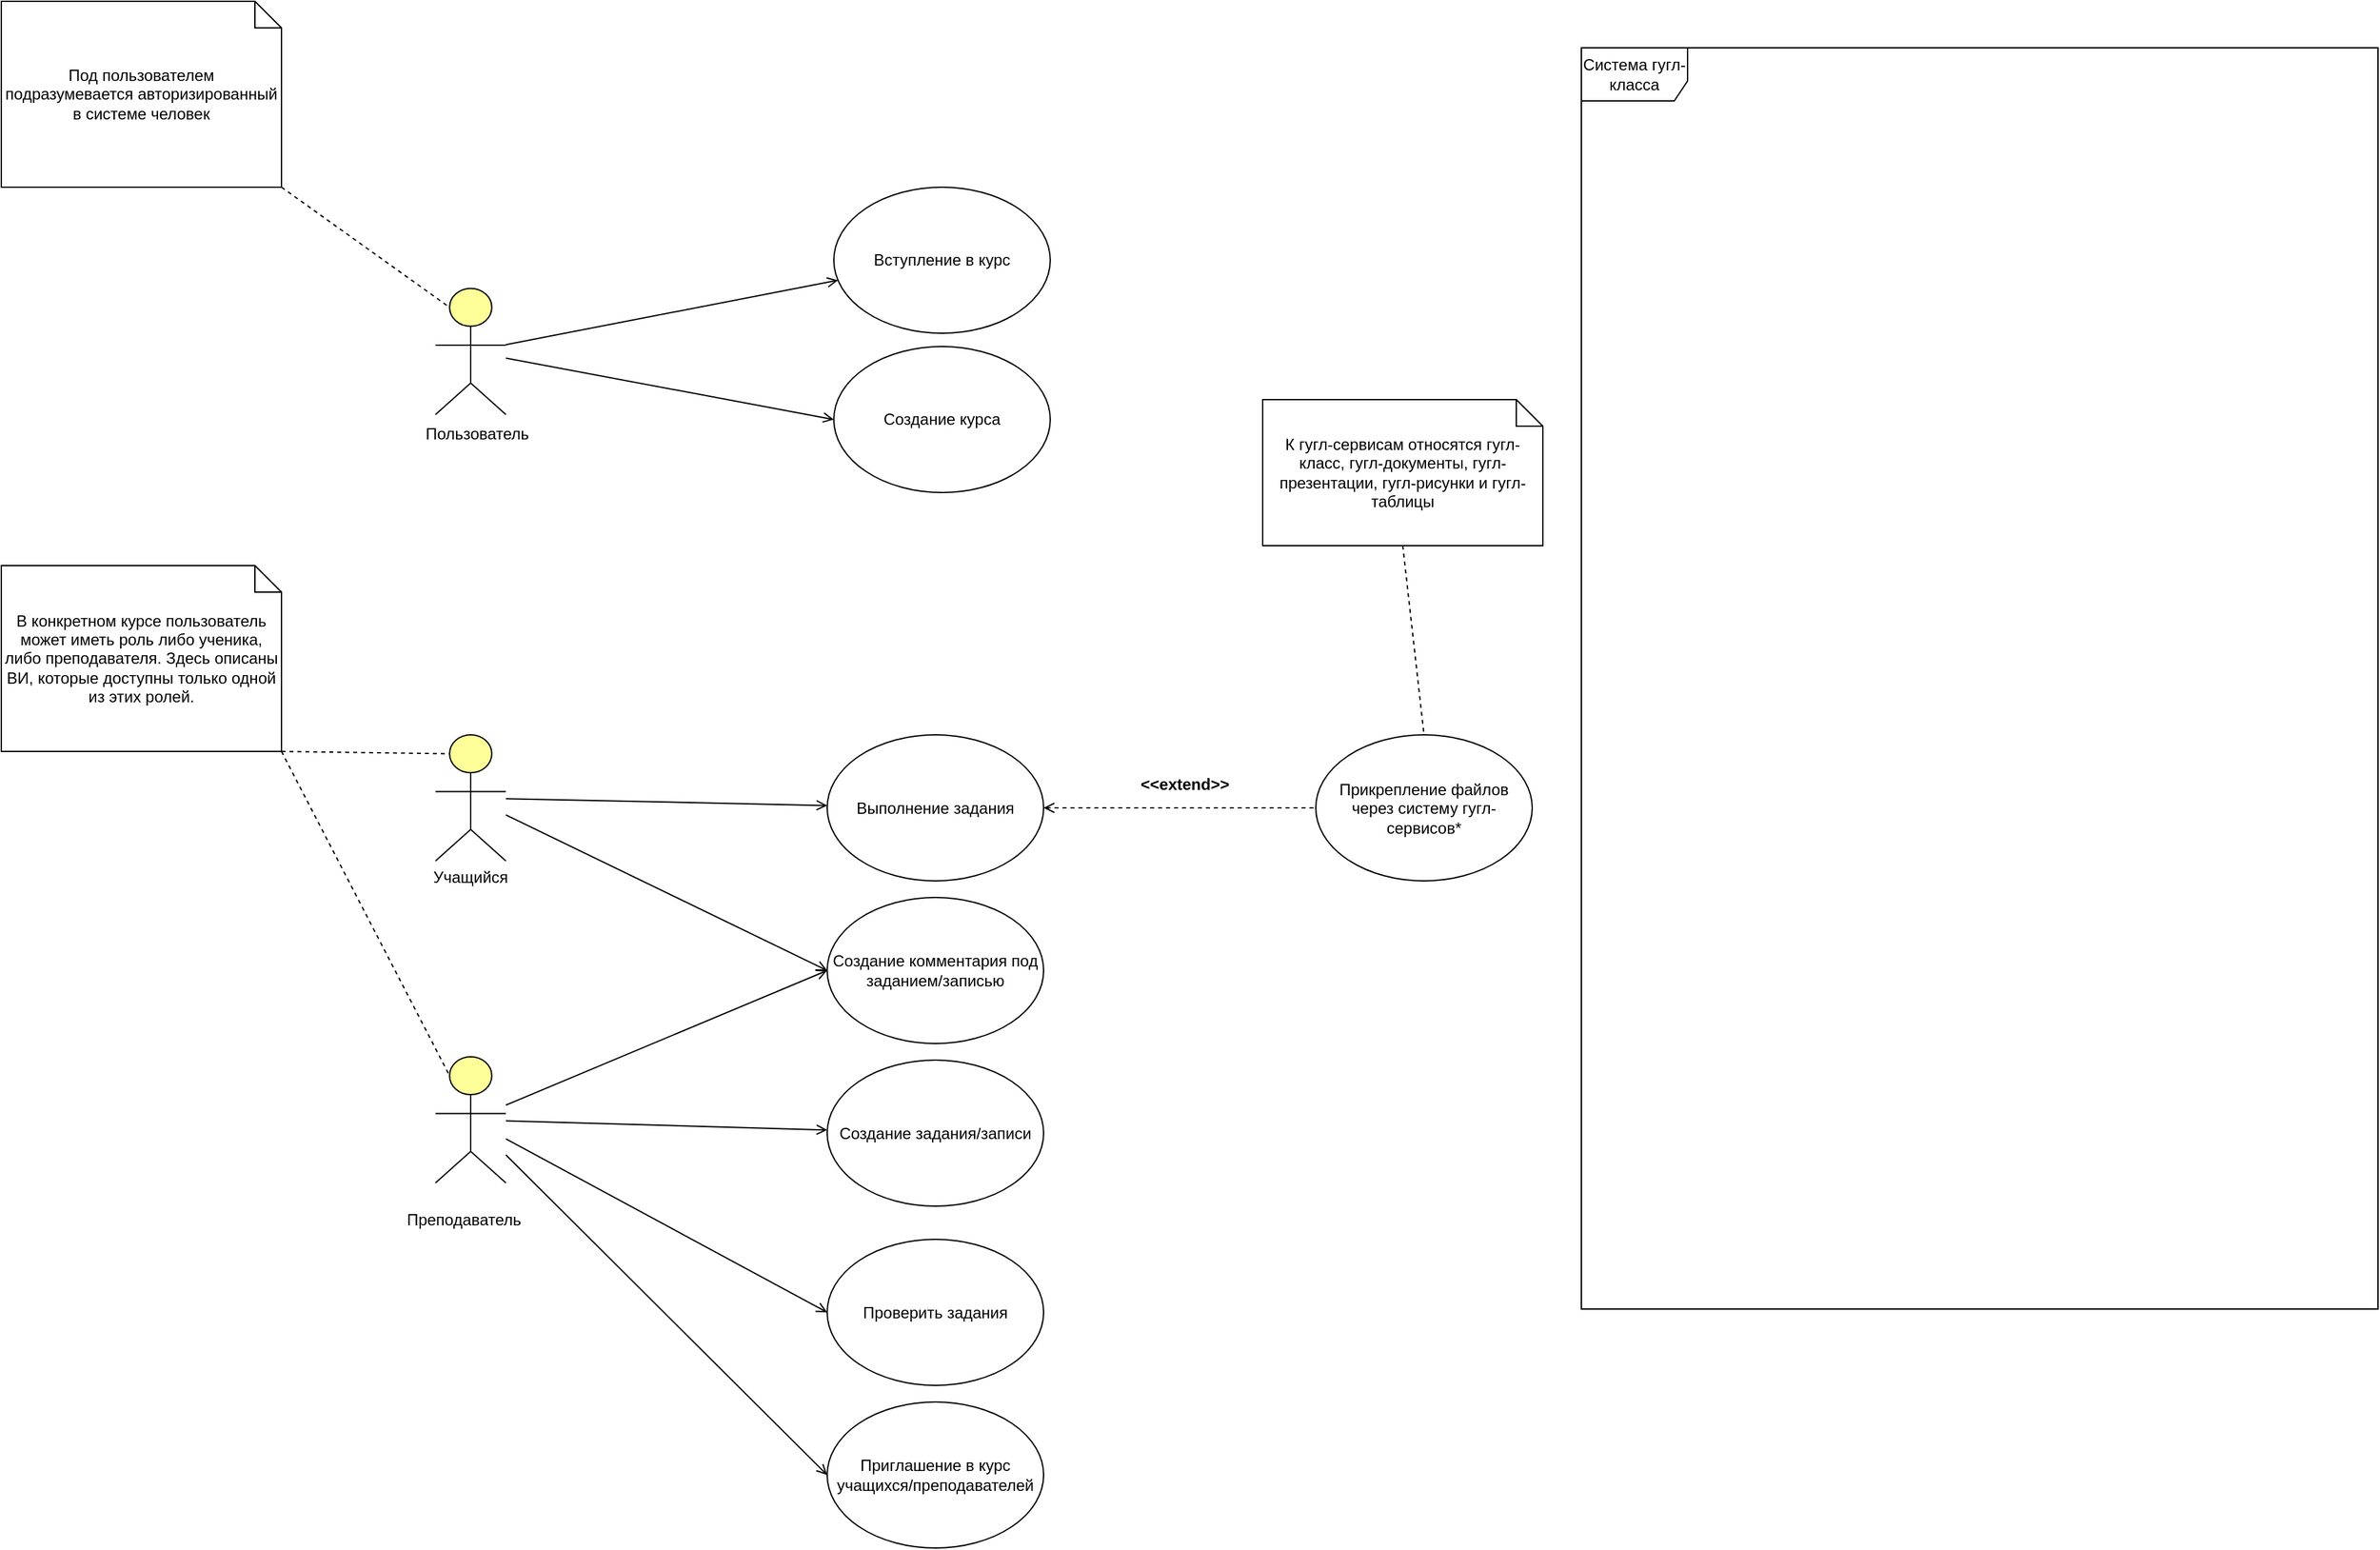 <mxfile version="16.6.1" type="github">
  <diagram id="6I0OCvxSQrVGMHxT2VVA" name="Page-1">
    <mxGraphModel dx="2031" dy="1089" grid="1" gridSize="10" guides="1" tooltips="1" connect="1" arrows="1" fold="1" page="1" pageScale="1" pageWidth="850" pageHeight="1100" math="0" shadow="0">
      <root>
        <mxCell id="0" />
        <mxCell id="1" parent="0" />
        <mxCell id="7DteyYkTqQjOKqWt-mtX-26" style="edgeStyle=none;rounded=0;orthogonalLoop=1;jettySize=auto;html=1;endArrow=open;endFill=0;" edge="1" parent="1" source="dKdSaXE48SgPbhcamS2K-62" target="7DteyYkTqQjOKqWt-mtX-25">
          <mxGeometry relative="1" as="geometry" />
        </mxCell>
        <mxCell id="7DteyYkTqQjOKqWt-mtX-49" style="edgeStyle=none;rounded=0;orthogonalLoop=1;jettySize=auto;html=1;entryX=0;entryY=0.5;entryDx=0;entryDy=0;startArrow=none;startFill=0;endArrow=open;endFill=0;" edge="1" parent="1" source="dKdSaXE48SgPbhcamS2K-62" target="7DteyYkTqQjOKqWt-mtX-48">
          <mxGeometry relative="1" as="geometry" />
        </mxCell>
        <mxCell id="dKdSaXE48SgPbhcamS2K-62" value="" style="html=1;whiteSpace=wrap;fillColor=#ffff99;shape=mxgraph.archimate3.actor;fontSize=14;" parent="1" vertex="1">
          <mxGeometry x="357" y="627.5" width="53" height="95" as="geometry" />
        </mxCell>
        <mxCell id="nFSfXr_spUlLdjYI6TtO-1" value="Вступление в курс" style="ellipse;whiteSpace=wrap;html=1;" parent="1" vertex="1">
          <mxGeometry x="657" y="215" width="163" height="110" as="geometry" />
        </mxCell>
        <mxCell id="7DteyYkTqQjOKqWt-mtX-2" value="Учащийся" style="text;html=1;strokeColor=none;fillColor=none;align=center;verticalAlign=middle;whiteSpace=wrap;rounded=0;" vertex="1" parent="1">
          <mxGeometry x="352" y="720" width="63" height="30" as="geometry" />
        </mxCell>
        <mxCell id="7DteyYkTqQjOKqWt-mtX-30" style="edgeStyle=none;rounded=0;orthogonalLoop=1;jettySize=auto;html=1;endArrow=open;endFill=0;" edge="1" parent="1" source="7DteyYkTqQjOKqWt-mtX-3" target="7DteyYkTqQjOKqWt-mtX-27">
          <mxGeometry relative="1" as="geometry" />
        </mxCell>
        <mxCell id="7DteyYkTqQjOKqWt-mtX-37" style="edgeStyle=none;rounded=0;orthogonalLoop=1;jettySize=auto;html=1;entryX=0;entryY=0.5;entryDx=0;entryDy=0;startArrow=none;startFill=0;endArrow=open;endFill=0;" edge="1" parent="1" source="7DteyYkTqQjOKqWt-mtX-3" target="7DteyYkTqQjOKqWt-mtX-36">
          <mxGeometry relative="1" as="geometry" />
        </mxCell>
        <mxCell id="7DteyYkTqQjOKqWt-mtX-46" style="edgeStyle=none;rounded=0;orthogonalLoop=1;jettySize=auto;html=1;entryX=0;entryY=0.5;entryDx=0;entryDy=0;startArrow=none;startFill=0;endArrow=open;endFill=0;" edge="1" parent="1" source="7DteyYkTqQjOKqWt-mtX-3" target="7DteyYkTqQjOKqWt-mtX-45">
          <mxGeometry relative="1" as="geometry" />
        </mxCell>
        <mxCell id="7DteyYkTqQjOKqWt-mtX-52" style="edgeStyle=none;rounded=0;orthogonalLoop=1;jettySize=auto;html=1;entryX=0;entryY=0.5;entryDx=0;entryDy=0;startArrow=none;startFill=0;endArrow=open;endFill=0;" edge="1" parent="1" source="7DteyYkTqQjOKqWt-mtX-3" target="7DteyYkTqQjOKqWt-mtX-48">
          <mxGeometry relative="1" as="geometry" />
        </mxCell>
        <mxCell id="7DteyYkTqQjOKqWt-mtX-3" value="" style="html=1;whiteSpace=wrap;fillColor=#ffff99;shape=mxgraph.archimate3.actor;fontSize=14;" vertex="1" parent="1">
          <mxGeometry x="357" y="870" width="53" height="95" as="geometry" />
        </mxCell>
        <mxCell id="7DteyYkTqQjOKqWt-mtX-4" value="Преподаватель" style="text;html=1;strokeColor=none;fillColor=none;align=center;verticalAlign=middle;whiteSpace=wrap;rounded=0;" vertex="1" parent="1">
          <mxGeometry x="347" y="977.5" width="63" height="30" as="geometry" />
        </mxCell>
        <mxCell id="7DteyYkTqQjOKqWt-mtX-5" value="В конкретном курсе пользователь может иметь роль либо ученика, либо преподавателя. Здесь описаны ВИ, которые доступны только одной из этих ролей." style="shape=note;size=20;whiteSpace=wrap;html=1;" vertex="1" parent="1">
          <mxGeometry x="30" y="500" width="211" height="140" as="geometry" />
        </mxCell>
        <mxCell id="7DteyYkTqQjOKqWt-mtX-7" value="" style="endArrow=none;dashed=1;html=1;rounded=0;exitX=1;exitY=1;exitDx=0;exitDy=0;exitPerimeter=0;entryX=0.2;entryY=0.15;entryDx=0;entryDy=0;entryPerimeter=0;" edge="1" parent="1" source="7DteyYkTqQjOKqWt-mtX-5" target="dKdSaXE48SgPbhcamS2K-62">
          <mxGeometry width="50" height="50" relative="1" as="geometry">
            <mxPoint x="528" y="420" as="sourcePoint" />
            <mxPoint x="578" y="370" as="targetPoint" />
          </mxGeometry>
        </mxCell>
        <mxCell id="7DteyYkTqQjOKqWt-mtX-8" value="" style="endArrow=none;dashed=1;html=1;rounded=0;exitX=1;exitY=1;exitDx=0;exitDy=0;exitPerimeter=0;entryX=0.2;entryY=0.15;entryDx=0;entryDy=0;entryPerimeter=0;" edge="1" parent="1" source="7DteyYkTqQjOKqWt-mtX-5" target="7DteyYkTqQjOKqWt-mtX-3">
          <mxGeometry width="50" height="50" relative="1" as="geometry">
            <mxPoint x="528" y="420" as="sourcePoint" />
            <mxPoint x="578" y="370" as="targetPoint" />
          </mxGeometry>
        </mxCell>
        <mxCell id="7DteyYkTqQjOKqWt-mtX-20" style="edgeStyle=none;rounded=0;orthogonalLoop=1;jettySize=auto;html=1;endArrow=open;endFill=0;" edge="1" parent="1" source="7DteyYkTqQjOKqWt-mtX-17" target="nFSfXr_spUlLdjYI6TtO-1">
          <mxGeometry relative="1" as="geometry" />
        </mxCell>
        <mxCell id="7DteyYkTqQjOKqWt-mtX-24" style="edgeStyle=none;rounded=0;orthogonalLoop=1;jettySize=auto;html=1;entryX=0;entryY=0.5;entryDx=0;entryDy=0;endArrow=open;endFill=0;" edge="1" parent="1" source="7DteyYkTqQjOKqWt-mtX-17" target="7DteyYkTqQjOKqWt-mtX-23">
          <mxGeometry relative="1" as="geometry" />
        </mxCell>
        <mxCell id="7DteyYkTqQjOKqWt-mtX-17" value="" style="html=1;whiteSpace=wrap;fillColor=#ffff99;shape=mxgraph.archimate3.actor;fontSize=14;" vertex="1" parent="1">
          <mxGeometry x="357" y="291.25" width="53" height="95" as="geometry" />
        </mxCell>
        <mxCell id="7DteyYkTqQjOKqWt-mtX-18" value="Пользователь" style="text;html=1;strokeColor=none;fillColor=none;align=center;verticalAlign=middle;whiteSpace=wrap;rounded=0;" vertex="1" parent="1">
          <mxGeometry x="357" y="386.25" width="63" height="30" as="geometry" />
        </mxCell>
        <mxCell id="7DteyYkTqQjOKqWt-mtX-23" value="Создание курса" style="ellipse;whiteSpace=wrap;html=1;" vertex="1" parent="1">
          <mxGeometry x="657" y="335" width="163" height="110" as="geometry" />
        </mxCell>
        <mxCell id="7DteyYkTqQjOKqWt-mtX-32" style="edgeStyle=none;rounded=0;orthogonalLoop=1;jettySize=auto;html=1;endArrow=none;endFill=0;startArrow=open;startFill=0;dashed=1;" edge="1" parent="1" source="7DteyYkTqQjOKqWt-mtX-25" target="7DteyYkTqQjOKqWt-mtX-31">
          <mxGeometry relative="1" as="geometry" />
        </mxCell>
        <mxCell id="7DteyYkTqQjOKqWt-mtX-25" value="Выполнение задания" style="ellipse;whiteSpace=wrap;html=1;" vertex="1" parent="1">
          <mxGeometry x="652" y="627.5" width="163" height="110" as="geometry" />
        </mxCell>
        <mxCell id="7DteyYkTqQjOKqWt-mtX-27" value="Создание задания/записи" style="ellipse;whiteSpace=wrap;html=1;" vertex="1" parent="1">
          <mxGeometry x="652" y="872.5" width="163" height="110" as="geometry" />
        </mxCell>
        <mxCell id="7DteyYkTqQjOKqWt-mtX-31" value="Прикрепление файлов через систему гугл-сервисов*" style="ellipse;whiteSpace=wrap;html=1;" vertex="1" parent="1">
          <mxGeometry x="1020" y="627.5" width="163" height="110" as="geometry" />
        </mxCell>
        <mxCell id="7DteyYkTqQjOKqWt-mtX-33" value="&lt;b&gt;&amp;lt;&amp;lt;extend&amp;gt;&amp;gt;&lt;/b&gt;" style="text;html=1;strokeColor=none;fillColor=none;align=center;verticalAlign=middle;whiteSpace=wrap;rounded=0;" vertex="1" parent="1">
          <mxGeometry x="890" y="650" width="63" height="30" as="geometry" />
        </mxCell>
        <mxCell id="7DteyYkTqQjOKqWt-mtX-36" value="Проверить задания" style="ellipse;whiteSpace=wrap;html=1;" vertex="1" parent="1">
          <mxGeometry x="652" y="1007.5" width="163" height="110" as="geometry" />
        </mxCell>
        <mxCell id="7DteyYkTqQjOKqWt-mtX-38" value="Система гугл-класса" style="shape=umlFrame;whiteSpace=wrap;html=1;width=80;height=40;" vertex="1" parent="1">
          <mxGeometry x="1220" y="110" width="600" height="950" as="geometry" />
        </mxCell>
        <mxCell id="7DteyYkTqQjOKqWt-mtX-39" value="К гугл-сервисам относятся гугл-класс, гугл-документы, гугл-презентации, гугл-рисунки и гугл-таблицы" style="shape=note;size=20;whiteSpace=wrap;html=1;" vertex="1" parent="1">
          <mxGeometry x="980" y="375" width="211" height="110" as="geometry" />
        </mxCell>
        <mxCell id="7DteyYkTqQjOKqWt-mtX-40" value="" style="endArrow=none;dashed=1;html=1;rounded=0;exitX=0.5;exitY=1;exitDx=0;exitDy=0;exitPerimeter=0;entryX=0.5;entryY=0;entryDx=0;entryDy=0;" edge="1" parent="1" source="7DteyYkTqQjOKqWt-mtX-39" target="7DteyYkTqQjOKqWt-mtX-31">
          <mxGeometry width="50" height="50" relative="1" as="geometry">
            <mxPoint x="880" y="200" as="sourcePoint" />
            <mxPoint x="930" y="150" as="targetPoint" />
          </mxGeometry>
        </mxCell>
        <mxCell id="7DteyYkTqQjOKqWt-mtX-43" value="Под пользователем подразумевается авторизированный в системе человек" style="shape=note;size=20;whiteSpace=wrap;html=1;" vertex="1" parent="1">
          <mxGeometry x="30" y="75" width="211" height="140" as="geometry" />
        </mxCell>
        <mxCell id="7DteyYkTqQjOKqWt-mtX-44" value="" style="endArrow=none;dashed=1;html=1;rounded=0;exitX=1;exitY=1;exitDx=0;exitDy=0;exitPerimeter=0;entryX=0.2;entryY=0.15;entryDx=0;entryDy=0;entryPerimeter=0;" edge="1" parent="1" source="7DteyYkTqQjOKqWt-mtX-43" target="7DteyYkTqQjOKqWt-mtX-17">
          <mxGeometry width="50" height="50" relative="1" as="geometry">
            <mxPoint x="550" y="655" as="sourcePoint" />
            <mxPoint x="600" y="605" as="targetPoint" />
          </mxGeometry>
        </mxCell>
        <mxCell id="7DteyYkTqQjOKqWt-mtX-45" value="Приглашение в курс учащихся/преподавателей" style="ellipse;whiteSpace=wrap;html=1;" vertex="1" parent="1">
          <mxGeometry x="652" y="1130" width="163" height="110" as="geometry" />
        </mxCell>
        <mxCell id="7DteyYkTqQjOKqWt-mtX-48" value="Создание комментария под заданием/записью" style="ellipse;whiteSpace=wrap;html=1;" vertex="1" parent="1">
          <mxGeometry x="652" y="750" width="163" height="110" as="geometry" />
        </mxCell>
      </root>
    </mxGraphModel>
  </diagram>
</mxfile>
